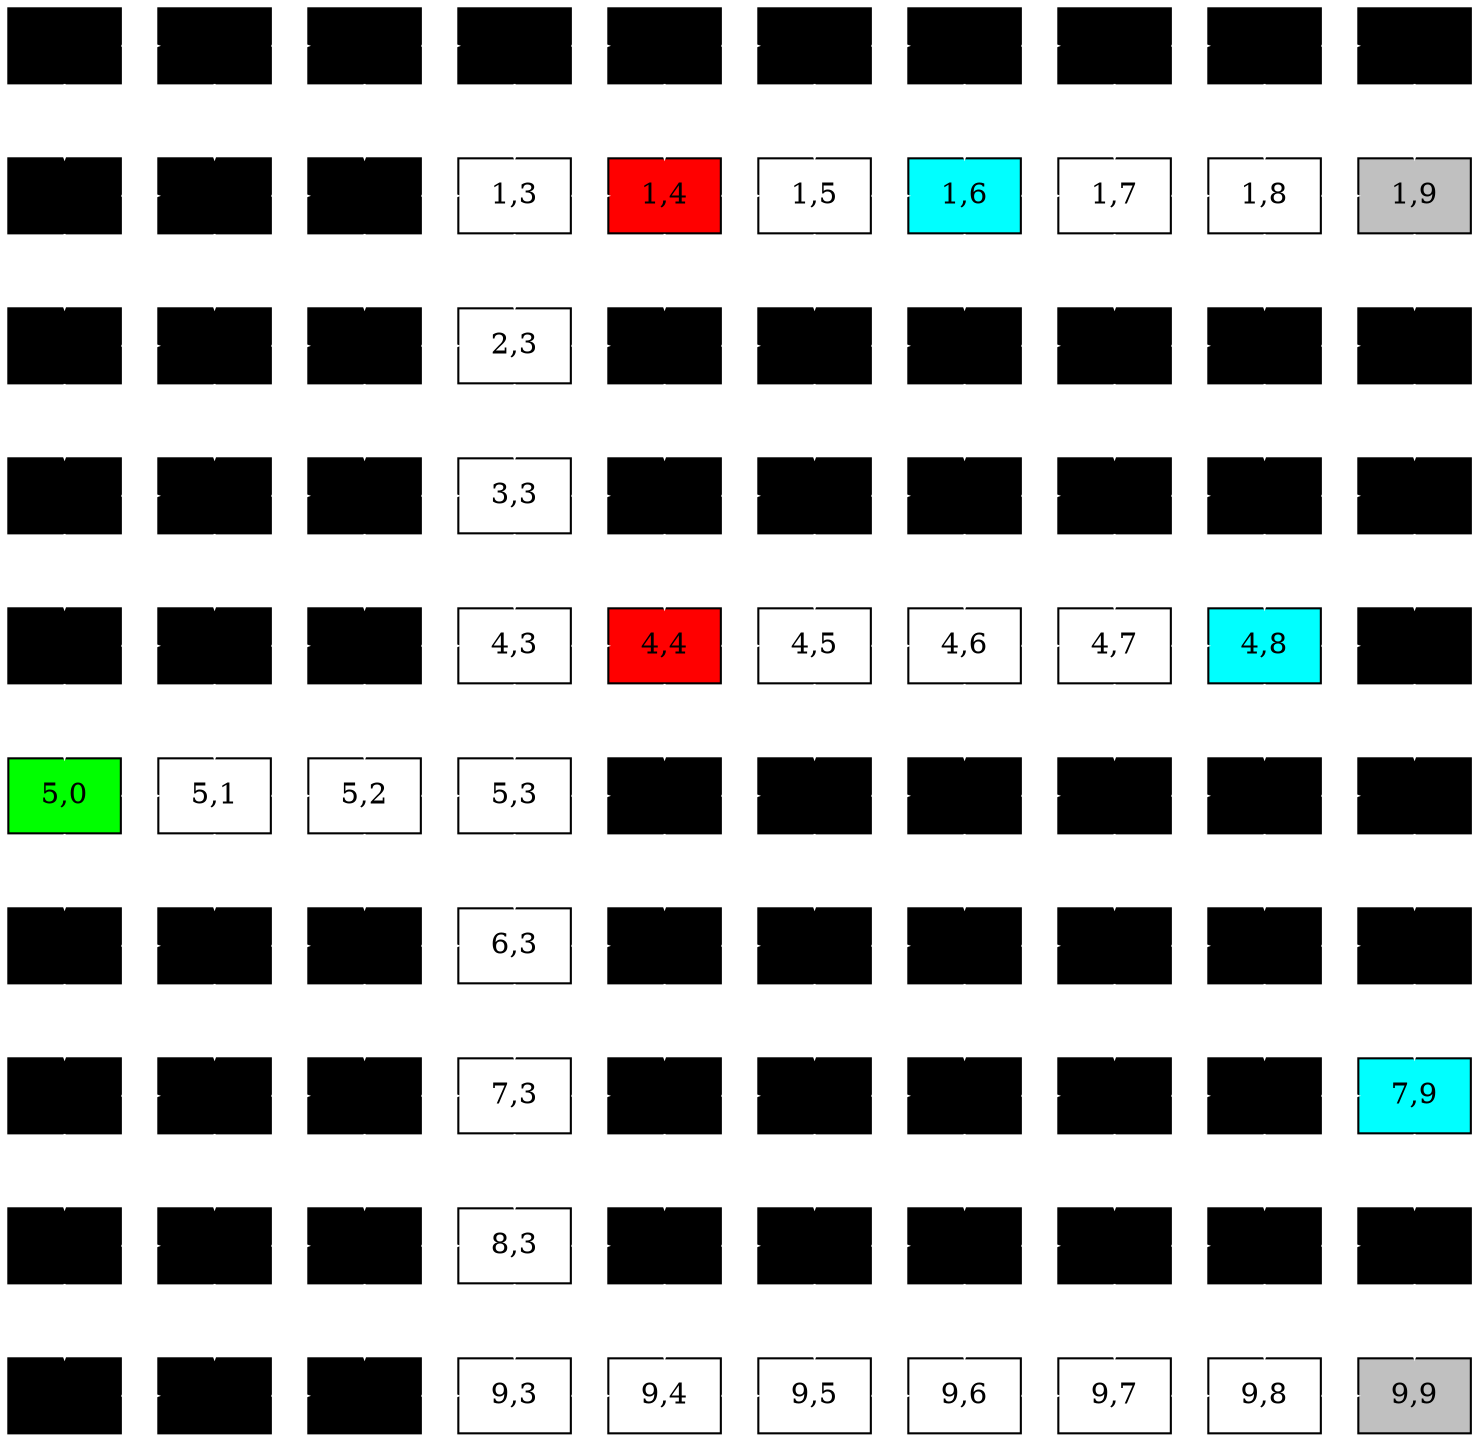 digraph cuadro{

    node[shape=box style=filled]
    subgraph laberinto{
        
        
        nodo00[label="0,0",group=0, fillcolor=black]

        edge[color="white" ,fillcolor="white"]
        /*creo columnas*/
        nodo01[label="0,1",group=1,fillcolor=black]
        nodo02[label="0,2",group=2,fillcolor=black]
        nodo03[label="0,3",group=3,fillcolor=black]
        nodo04[label="0,4",group=4,fillcolor=black]
        nodo05[label="0,5",group=5,fillcolor=black]
        nodo06[label="0,6",group=6,fillcolor=black]
        nodo07[label="0,7",group=7,fillcolor=black]
        nodo08[label="0,8",group=8,fillcolor=black]
        nodo09[label="0,9",group=9,fillcolor=black]
        
        /*Uno columnas*/
        nodo00 -> nodo01
        nodo01 -> nodo02
        nodo02 -> nodo03
        nodo03 -> nodo04
        nodo04 -> nodo05
        nodo05 -> nodo06
        nodo06 -> nodo07
        nodo07 -> nodo08
        nodo08 -> nodo09

        /*Creo filas*/
        nodo10[label="1,0",group=0,fillcolor=black]
        nodo20[label="2,0",group=0,fillcolor=black]
        nodo30[label="3,0",group=0,fillcolor=black]
        nodo40[label="4,0",group=0,fillcolor=black]
        nodo50[label="5,0",group=0,fillcolor=green]
        nodo60[label="6,0",group=0,fillcolor=black]
        nodo70[label="7,0",group=0,fillcolor=black]
        nodo80[label="8,0",group=0,fillcolor=black]
        nodo90[label="9,0",group=0,fillcolor=black]

        /*Uno filas*/

        nodo00 -> nodo10
        nodo10 -> nodo20
        nodo20 -> nodo30
        nodo30 -> nodo40
        nodo40 -> nodo50
        nodo50 -> nodo60
        nodo60 -> nodo70
        nodo70 -> nodo80
        nodo80 -> nodo90

        {rank= same ; nodo00,nodo01,nodo02,nodo03,nodo04,nodo05,nodo06,nodo07,nodo08,nodo09}

        /*Creo las lo que falta de las demas filas*/
        nodo11[label="1,1",group=1,fillcolor=black]
        nodo12[label="1,2",group=2,fillcolor=black]
        nodo13[label="1,3",group=3,fillcolor=white]
        nodo14[label="1,4",group=4,fillcolor=red]
        nodo15[label="1,5",group=5,fillcolor=white]
        nodo16[label="1,6",group=6,fillcolor=cyan]
        nodo17[label="1,7",group=7,fillcolor=white]
        nodo18[label="1,8",group=8,fillcolor=white]
        nodo19[label="1,9",group=9,fillcolor=gray]

        nodo21[label="2,1",group=1,fillcolor=black]
        nodo22[label="2,2",group=2,fillcolor=black]
        nodo23[label="2,3",group=3,fillcolor=white]
        nodo24[label="2,4",group=4,fillcolor=black]
        nodo25[label="2,5",group=5,fillcolor=black]
        nodo26[label="2,6",group=6,fillcolor=black]
        nodo27[label="2,7",group=7,fillcolor=black]
        nodo28[label="2,8",group=8,fillcolor=black]
        nodo29[label="2,9",group=9,fillcolor=black]

        nodo31[label="3,1",group=1,fillcolor=black]
        nodo32[label="3,2",group=2,fillcolor=black]
        nodo33[label="3,3",group=3,fillcolor=white]
        nodo34[label="3,4",group=4,fillcolor=black]
        nodo35[label="3,5",group=5,fillcolor=black]
        nodo36[label="3,6",group=6,fillcolor=black]
        nodo37[label="3,7",group=7,fillcolor=black]
        nodo38[label="3,8",group=8,fillcolor=black]
        nodo39[label="3,9",group=9,fillcolor=black]

        nodo41[label="4,1",group=1,fillcolor=black]
        nodo42[label="4,2",group=2,fillcolor=black]
        nodo43[label="4,3",group=3,fillcolor=white]
        nodo44[label="4,4",group=4,fillcolor=red]
        nodo45[label="4,5",group=5,fillcolor=white]
        nodo46[label="4,6",group=6,fillcolor=white]
        nodo47[label="4,7",group=7,fillcolor=white]
        nodo48[label="4,8",group=8,fillcolor=cyan]
        nodo49[label="4,9",group=9,fillcolor=black]

        nodo51[label="5,1",group=1,fillcolor=white]
        nodo52[label="5,2",group=2,fillcolor=white]
        nodo53[label="5,3",group=3,fillcolor=white]
        nodo54[label="5,4",group=4,fillcolor=black]
        nodo55[label="5,5",group=5,fillcolor=black]
        nodo56[label="5,6",group=6,fillcolor=black]
        nodo57[label="5,7",group=7,fillcolor=black]
        nodo58[label="5,8",group=8,fillcolor=black]
        nodo59[label="5,9",group=9,fillcolor=black]

        nodo61[label="6,1",group=1,fillcolor=black]
        nodo62[label="6,2",group=2,fillcolor=black]
        nodo63[label="6,3",group=3,fillcolor=white]
        nodo64[label="6,4",group=4,fillcolor=black]
        nodo65[label="6,5",group=5,fillcolor=black]
        nodo66[label="6,6",group=6,fillcolor=black]
        nodo67[label="6,7",group=7,fillcolor=black]
        nodo68[label="6,8",group=8,fillcolor=black]
        nodo69[label="6,9",group=9,fillcolor=black]

        nodo71[label="7,1",group=1,fillcolor=black]
        nodo72[label="7,2",group=2,fillcolor=black]
        nodo73[label="7,3",group=3,fillcolor=white]
        nodo74[label="7,4",group=4,fillcolor=black]
        nodo75[label="7,5",group=5,fillcolor=black]
        nodo76[label="7,6",group=6,fillcolor=black]
        nodo77[label="7,7",group=7,fillcolor=black]
        nodo78[label="7,8",group=8,fillcolor=black]
        nodo79[label="7,9",group=9,fillcolor=cyan]

        nodo81[label="8,1",group=1,fillcolor=black]
        nodo82[label="8,2",group=2,fillcolor=black]
        nodo83[label="8,3",group=3,fillcolor=white]
        nodo84[label="8,4",group=4,fillcolor=black]
        nodo85[label="8,5",group=5,fillcolor=black]
        nodo86[label="8,6",group=6,fillcolor=black]
        nodo87[label="8,7",group=7,fillcolor=black]
        nodo88[label="8,8",group=8,fillcolor=black]
        nodo89[label="8,9",group=9,fillcolor=black]

        nodo91[label="9,1",group=1,fillcolor=black]
        nodo92[label="9,2",group=2,fillcolor=black]
        nodo93[label="9,3",group=3,fillcolor=white]
        nodo94[label="9,4",group=4,fillcolor=white]
        nodo95[label="9,5",group=5,fillcolor=white]
        nodo96[label="9,6",group=6,fillcolor=white]
        nodo97[label="9,7",group=7,fillcolor=white]
        nodo98[label="9,8",group=8,fillcolor=white]
        nodo99[label="9,9",group=9,fillcolor=gray]

        /*ENlazo toda una fila*/
        nodo10->nodo11
        nodo11->nodo12
        nodo12 -> nodo13
        nodo13 -> nodo14
        nodo14 -> nodo15
        nodo15->nodo16
        nodo16->nodo17
        nodo17 -> nodo18
        nodo18 -> nodo19

        nodo20 -> nodo21
        nodo21 -> nodo22
        nodo22 -> nodo23
        nodo23 -> nodo24
        nodo24 -> nodo25
        nodo25 -> nodo26
        nodo26 -> nodo27
        nodo27 -> nodo28
        nodo28 -> nodo29

        nodo30 -> nodo31
        nodo31 -> nodo32
        nodo32 -> nodo33
        nodo33 -> nodo34
        nodo34 -> nodo35
        nodo35 -> nodo36
        nodo36 -> nodo37
        nodo37 -> nodo38
        nodo38 -> nodo39

        nodo40 -> nodo41
        nodo41 -> nodo42
        nodo42 -> nodo43
        nodo43 -> nodo44
        nodo44 -> nodo45
        nodo45 -> nodo46
        nodo46 -> nodo47
        nodo47 -> nodo48
        nodo48 -> nodo49

        nodo50 -> nodo51
        nodo51 -> nodo52
        nodo52 -> nodo53
        nodo53 -> nodo54
        nodo54 -> nodo55
        nodo55 -> nodo56
        nodo56 -> nodo57
        nodo57 -> nodo58
        nodo58 -> nodo59

        nodo60 -> nodo61
        nodo61 -> nodo62
        nodo62 -> nodo63
        nodo63 -> nodo64
        nodo64 -> nodo65
        nodo65 -> nodo66
        nodo66 -> nodo67
        nodo67 -> nodo68
        nodo68 -> nodo69

        nodo70 -> nodo71
        nodo71 -> nodo72
        nodo72 -> nodo73
        nodo73 -> nodo74
        nodo74 -> nodo75
        nodo75 -> nodo76
        nodo76 -> nodo77
        nodo77 -> nodo78
        nodo78 -> nodo79

        nodo80 -> nodo81
        nodo81 -> nodo82
        nodo82 -> nodo83
        nodo83 -> nodo84
        nodo84 -> nodo85
        nodo85 -> nodo86
        nodo86 -> nodo87
        nodo87 -> nodo88
        nodo88 -> nodo89

        nodo90 -> nodo91
        nodo91 -> nodo92
        nodo92 -> nodo93
        nodo93 -> nodo94
        nodo94 -> nodo95
        nodo95 -> nodo96
        nodo96 -> nodo97
        nodo97 -> nodo98
        nodo98 -> nodo99
        
        /*Enlazo toda una columna*/

        nodo01 -> nodo11
        nodo11 -> nodo21
        nodo21 -> nodo31
        nodo31 -> nodo41
        nodo41 -> nodo51
        nodo51 -> nodo61
        nodo61 -> nodo71
        nodo71 -> nodo81
        nodo81 -> nodo91

        nodo02 -> nodo12
        nodo12 -> nodo22
        nodo22 -> nodo32
        nodo32 -> nodo42
        nodo42 -> nodo52
        nodo52 -> nodo62
        nodo62 -> nodo72
        nodo72 -> nodo82
        nodo82 -> nodo92

        nodo03 -> nodo13
        nodo13 -> nodo23
        nodo23 -> nodo33
        nodo33 -> nodo43
        nodo43 -> nodo53
        nodo53 -> nodo63
        nodo63 -> nodo73
        nodo73 -> nodo83
        nodo83 -> nodo93

        nodo04 -> nodo14
        nodo14 -> nodo24
        nodo24 -> nodo34
        nodo34 -> nodo44
        nodo44 -> nodo54
        nodo54 -> nodo64
        nodo64 -> nodo74
        nodo74 -> nodo84
        nodo84 -> nodo94
        
        nodo05 -> nodo15
        nodo15 -> nodo25
        nodo25 -> nodo35
        nodo35 -> nodo45
        nodo45 -> nodo55
        nodo55 -> nodo65
        nodo65 -> nodo75
        nodo75 -> nodo85
        nodo85 -> nodo95
        
        nodo06 -> nodo16
        nodo16 -> nodo26
        nodo26 -> nodo36
        nodo36 -> nodo46
        nodo46 -> nodo56
        nodo56 -> nodo66
        nodo66 -> nodo76
        nodo76 -> nodo86
        nodo86 -> nodo96

        nodo07 -> nodo17
        nodo17 -> nodo27
        nodo27 -> nodo37
        nodo37 -> nodo47
        nodo47 -> nodo57
        nodo57 -> nodo67
        nodo67 -> nodo77
        nodo77 -> nodo87
        nodo87 -> nodo97

        nodo08 -> nodo18
        nodo18 -> nodo28
        nodo28 -> nodo38
        nodo38 -> nodo48
        nodo48 -> nodo58
        nodo58 -> nodo68
        nodo68 -> nodo78
        nodo78 -> nodo88
        nodo88 -> nodo98

        nodo09 -> nodo19
        nodo19 -> nodo29
        nodo29 -> nodo39
        nodo39 -> nodo49
        nodo49 -> nodo59
        nodo59 -> nodo69
        nodo69 -> nodo79
        nodo79 -> nodo89
        nodo89 -> nodo99

        /*Poniendo filas en su lugar*/

        {rank=same; nodo10,nodo11,nodo12,nodo13,nodo14,nodo15,nodo16,nodo17,nodo18,nodo19}
        {rank=same; nodo20,nodo21,nodo22,nodo23,nodo24,nodo25,nodo26,nodo27,nodo28,nodo29}
        {rank=same; nodo30,nodo31,nodo32,nodo33,nodo34,nodo35,nodo36,nodo37,nodo38,nodo39}
        {rank=same; nodo40,nodo41,nodo42,nodo43,nodo44,nodo45,nodo46,nodo47,nodo48,nodo49}
        {rank=same; nodo50,nodo51,nodo52,nodo53,nodo54,nodo55,nodo56,nodo57,nodo58,nodo59}
        {rank=same; nodo60,nodo61,nodo62,nodo63,nodo64,nodo65,nodo66,nodo67,nodo68,nodo69}
        {rank=same; nodo70,nodo71,nodo72,nodo73,nodo74,nodo75,nodo76,nodo77,nodo78,nodo79}
        {rank=same; nodo80,nodo81,nodo82,nodo83,nodo84,nodo85,nodo86,nodo87,nodo88,nodo89}
        {rank=same; nodo90,nodo91,nodo92,nodo93,nodo94,nodo95,nodo96,nodo97,nodo98,nodo99}
        



        
        

        
    }


}